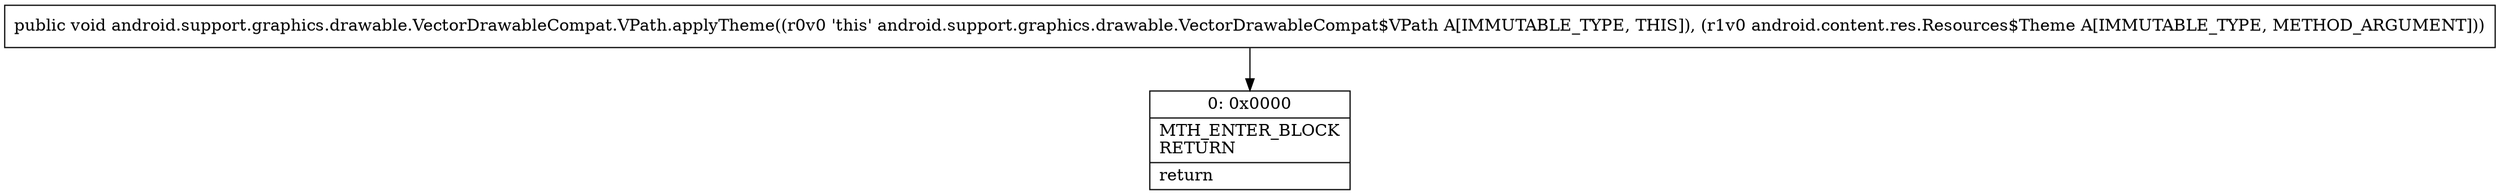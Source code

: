 digraph "CFG forandroid.support.graphics.drawable.VectorDrawableCompat.VPath.applyTheme(Landroid\/content\/res\/Resources$Theme;)V" {
Node_0 [shape=record,label="{0\:\ 0x0000|MTH_ENTER_BLOCK\lRETURN\l|return\l}"];
MethodNode[shape=record,label="{public void android.support.graphics.drawable.VectorDrawableCompat.VPath.applyTheme((r0v0 'this' android.support.graphics.drawable.VectorDrawableCompat$VPath A[IMMUTABLE_TYPE, THIS]), (r1v0 android.content.res.Resources$Theme A[IMMUTABLE_TYPE, METHOD_ARGUMENT])) }"];
MethodNode -> Node_0;
}

